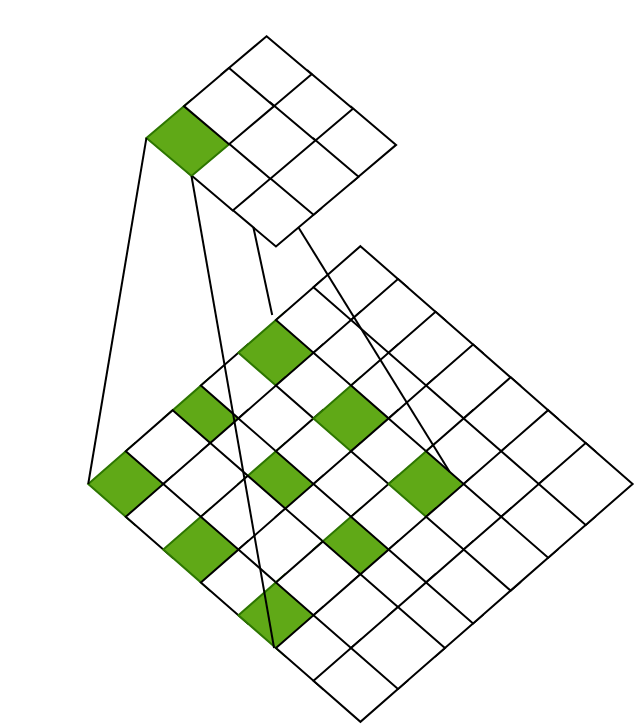 <mxfile version="14.1.8" type="github">
  <diagram id="pWRSaCMweluWEHG15Mob" name="第 1 页">
    <mxGraphModel dx="736" dy="312" grid="1" gridSize="10" guides="1" tooltips="1" connect="1" arrows="1" fold="1" page="1" pageScale="1" pageWidth="827" pageHeight="1169" background="none" math="0" shadow="0">
      <root>
        <mxCell id="0" />
        <mxCell id="1" parent="0" />
        <mxCell id="MHLeArbjAZv4dwWYcliC-340" value="" style="group;labelBorderColor=#000000;" vertex="1" connectable="0" parent="1">
          <mxGeometry x="110" y="60" width="260" height="290" as="geometry" />
        </mxCell>
        <mxCell id="MHLeArbjAZv4dwWYcliC-212" value="" style="group" vertex="1" connectable="0" parent="MHLeArbjAZv4dwWYcliC-340">
          <mxGeometry x="44.116" y="89.082" width="215.884" height="188.617" as="geometry" />
        </mxCell>
        <mxCell id="MHLeArbjAZv4dwWYcliC-199" value="" style="rhombus;whiteSpace=wrap;html=1;fillColor=#60a917;strokeColor=#2D7600;fontColor=#ffffff;" vertex="1" parent="MHLeArbjAZv4dwWYcliC-212">
          <mxGeometry y="98.409" width="46.931" height="41.004" as="geometry" />
        </mxCell>
        <mxCell id="MHLeArbjAZv4dwWYcliC-202" value="" style="group" vertex="1" connectable="0" parent="MHLeArbjAZv4dwWYcliC-212">
          <mxGeometry x="18.773" width="197.112" height="188.617" as="geometry" />
        </mxCell>
        <mxCell id="MHLeArbjAZv4dwWYcliC-192" value="" style="rhombus;whiteSpace=wrap;html=1;fillColor=#60a917;strokeColor=#2D7600;fontColor=#ffffff;" vertex="1" parent="MHLeArbjAZv4dwWYcliC-202">
          <mxGeometry x="18.773" y="65.606" width="46.931" height="41.004" as="geometry" />
        </mxCell>
        <mxCell id="MHLeArbjAZv4dwWYcliC-194" value="" style="rhombus;whiteSpace=wrap;html=1;" vertex="1" parent="MHLeArbjAZv4dwWYcliC-202">
          <mxGeometry x="37.545" y="49.204" width="46.931" height="41.004" as="geometry" />
        </mxCell>
        <mxCell id="MHLeArbjAZv4dwWYcliC-195" value="" style="rhombus;whiteSpace=wrap;html=1;fillColor=#60a917;strokeColor=#2D7600;fontColor=#ffffff;" vertex="1" parent="MHLeArbjAZv4dwWYcliC-202">
          <mxGeometry x="56.318" y="32.803" width="46.931" height="41.004" as="geometry" />
        </mxCell>
        <mxCell id="MHLeArbjAZv4dwWYcliC-196" value="" style="rhombus;whiteSpace=wrap;html=1;" vertex="1" parent="MHLeArbjAZv4dwWYcliC-202">
          <mxGeometry x="75.09" y="16.401" width="46.931" height="41.004" as="geometry" />
        </mxCell>
        <mxCell id="MHLeArbjAZv4dwWYcliC-197" value="" style="rhombus;whiteSpace=wrap;html=1;" vertex="1" parent="MHLeArbjAZv4dwWYcliC-202">
          <mxGeometry y="82.007" width="46.931" height="41.004" as="geometry" />
        </mxCell>
        <mxCell id="MHLeArbjAZv4dwWYcliC-198" value="" style="rhombus;whiteSpace=wrap;html=1;" vertex="1" parent="MHLeArbjAZv4dwWYcliC-202">
          <mxGeometry x="93.863" width="46.931" height="41.004" as="geometry" />
        </mxCell>
        <mxCell id="MHLeArbjAZv4dwWYcliC-220" value="" style="group" vertex="1" connectable="0" parent="MHLeArbjAZv4dwWYcliC-202">
          <mxGeometry y="16.401" width="197.112" height="172.215" as="geometry" />
        </mxCell>
        <mxCell id="MHLeArbjAZv4dwWYcliC-221" value="" style="rhombus;whiteSpace=wrap;html=1;" vertex="1" parent="MHLeArbjAZv4dwWYcliC-220">
          <mxGeometry y="98.409" width="46.931" height="41.004" as="geometry" />
        </mxCell>
        <mxCell id="MHLeArbjAZv4dwWYcliC-222" value="" style="group" vertex="1" connectable="0" parent="MHLeArbjAZv4dwWYcliC-220">
          <mxGeometry x="18.773" width="178.339" height="172.215" as="geometry" />
        </mxCell>
        <mxCell id="MHLeArbjAZv4dwWYcliC-223" value="" style="rhombus;whiteSpace=wrap;html=1;" vertex="1" parent="MHLeArbjAZv4dwWYcliC-222">
          <mxGeometry x="18.773" y="65.606" width="46.931" height="41.004" as="geometry" />
        </mxCell>
        <mxCell id="MHLeArbjAZv4dwWYcliC-224" value="" style="rhombus;whiteSpace=wrap;html=1;" vertex="1" parent="MHLeArbjAZv4dwWYcliC-222">
          <mxGeometry x="37.545" y="49.204" width="46.931" height="41.004" as="geometry" />
        </mxCell>
        <mxCell id="MHLeArbjAZv4dwWYcliC-225" value="" style="rhombus;whiteSpace=wrap;html=1;" vertex="1" parent="MHLeArbjAZv4dwWYcliC-222">
          <mxGeometry x="56.318" y="32.803" width="46.931" height="41.004" as="geometry" />
        </mxCell>
        <mxCell id="MHLeArbjAZv4dwWYcliC-226" value="" style="rhombus;whiteSpace=wrap;html=1;" vertex="1" parent="MHLeArbjAZv4dwWYcliC-222">
          <mxGeometry x="75.09" y="16.401" width="46.931" height="41.004" as="geometry" />
        </mxCell>
        <mxCell id="MHLeArbjAZv4dwWYcliC-227" value="" style="rhombus;whiteSpace=wrap;html=1;" vertex="1" parent="MHLeArbjAZv4dwWYcliC-222">
          <mxGeometry y="82.007" width="46.931" height="41.004" as="geometry" />
        </mxCell>
        <mxCell id="MHLeArbjAZv4dwWYcliC-228" value="" style="rhombus;whiteSpace=wrap;html=1;" vertex="1" parent="MHLeArbjAZv4dwWYcliC-222">
          <mxGeometry x="93.863" width="46.931" height="41.004" as="geometry" />
        </mxCell>
        <mxCell id="MHLeArbjAZv4dwWYcliC-229" value="" style="group" vertex="1" connectable="0" parent="MHLeArbjAZv4dwWYcliC-222">
          <mxGeometry y="16.401" width="178.339" height="155.814" as="geometry" />
        </mxCell>
        <mxCell id="MHLeArbjAZv4dwWYcliC-230" value="" style="rhombus;whiteSpace=wrap;html=1;fillColor=#60a917;strokeColor=#2D7600;fontColor=#ffffff;" vertex="1" parent="MHLeArbjAZv4dwWYcliC-229">
          <mxGeometry y="98.409" width="46.931" height="41.004" as="geometry" />
        </mxCell>
        <mxCell id="MHLeArbjAZv4dwWYcliC-231" value="" style="group" vertex="1" connectable="0" parent="MHLeArbjAZv4dwWYcliC-229">
          <mxGeometry x="18.773" width="159.567" height="155.814" as="geometry" />
        </mxCell>
        <mxCell id="MHLeArbjAZv4dwWYcliC-232" value="" style="rhombus;whiteSpace=wrap;html=1;fillColor=#60a917;strokeColor=#2D7600;fontColor=#ffffff;" vertex="1" parent="MHLeArbjAZv4dwWYcliC-231">
          <mxGeometry x="18.773" y="65.606" width="46.931" height="41.004" as="geometry" />
        </mxCell>
        <mxCell id="MHLeArbjAZv4dwWYcliC-233" value="" style="rhombus;whiteSpace=wrap;html=1;" vertex="1" parent="MHLeArbjAZv4dwWYcliC-231">
          <mxGeometry x="37.545" y="49.204" width="46.931" height="41.004" as="geometry" />
        </mxCell>
        <mxCell id="MHLeArbjAZv4dwWYcliC-234" value="" style="rhombus;whiteSpace=wrap;html=1;fillColor=#60a917;strokeColor=#2D7600;fontColor=#ffffff;" vertex="1" parent="MHLeArbjAZv4dwWYcliC-231">
          <mxGeometry x="56.318" y="32.803" width="46.931" height="41.004" as="geometry" />
        </mxCell>
        <mxCell id="MHLeArbjAZv4dwWYcliC-235" value="" style="rhombus;whiteSpace=wrap;html=1;" vertex="1" parent="MHLeArbjAZv4dwWYcliC-231">
          <mxGeometry x="75.09" y="16.401" width="46.931" height="41.004" as="geometry" />
        </mxCell>
        <mxCell id="MHLeArbjAZv4dwWYcliC-236" value="" style="rhombus;whiteSpace=wrap;html=1;" vertex="1" parent="MHLeArbjAZv4dwWYcliC-231">
          <mxGeometry y="82.007" width="46.931" height="41.004" as="geometry" />
        </mxCell>
        <mxCell id="MHLeArbjAZv4dwWYcliC-237" value="" style="rhombus;whiteSpace=wrap;html=1;" vertex="1" parent="MHLeArbjAZv4dwWYcliC-231">
          <mxGeometry x="93.863" width="46.931" height="41.004" as="geometry" />
        </mxCell>
        <mxCell id="MHLeArbjAZv4dwWYcliC-238" value="" style="group" vertex="1" connectable="0" parent="MHLeArbjAZv4dwWYcliC-231">
          <mxGeometry y="16.401" width="159.567" height="139.412" as="geometry" />
        </mxCell>
        <mxCell id="MHLeArbjAZv4dwWYcliC-239" value="" style="rhombus;whiteSpace=wrap;html=1;" vertex="1" parent="MHLeArbjAZv4dwWYcliC-238">
          <mxGeometry y="98.409" width="46.931" height="41.004" as="geometry" />
        </mxCell>
        <mxCell id="MHLeArbjAZv4dwWYcliC-240" value="" style="group" vertex="1" connectable="0" parent="MHLeArbjAZv4dwWYcliC-238">
          <mxGeometry x="18.773" width="140.794" height="123.011" as="geometry" />
        </mxCell>
        <mxCell id="MHLeArbjAZv4dwWYcliC-241" value="" style="rhombus;whiteSpace=wrap;html=1;" vertex="1" parent="MHLeArbjAZv4dwWYcliC-240">
          <mxGeometry x="18.773" y="65.606" width="46.931" height="41.004" as="geometry" />
        </mxCell>
        <mxCell id="MHLeArbjAZv4dwWYcliC-242" value="" style="rhombus;whiteSpace=wrap;html=1;" vertex="1" parent="MHLeArbjAZv4dwWYcliC-240">
          <mxGeometry x="37.545" y="49.204" width="46.931" height="41.004" as="geometry" />
        </mxCell>
        <mxCell id="MHLeArbjAZv4dwWYcliC-243" value="" style="rhombus;whiteSpace=wrap;html=1;" vertex="1" parent="MHLeArbjAZv4dwWYcliC-240">
          <mxGeometry x="56.318" y="32.803" width="46.931" height="41.004" as="geometry" />
        </mxCell>
        <mxCell id="MHLeArbjAZv4dwWYcliC-244" value="" style="rhombus;whiteSpace=wrap;html=1;" vertex="1" parent="MHLeArbjAZv4dwWYcliC-240">
          <mxGeometry x="75.09" y="16.401" width="46.931" height="41.004" as="geometry" />
        </mxCell>
        <mxCell id="MHLeArbjAZv4dwWYcliC-245" value="" style="rhombus;whiteSpace=wrap;html=1;" vertex="1" parent="MHLeArbjAZv4dwWYcliC-240">
          <mxGeometry y="82.007" width="46.931" height="41.004" as="geometry" />
        </mxCell>
        <mxCell id="MHLeArbjAZv4dwWYcliC-246" value="" style="rhombus;whiteSpace=wrap;html=1;" vertex="1" parent="MHLeArbjAZv4dwWYcliC-240">
          <mxGeometry x="93.863" width="46.931" height="41.004" as="geometry" />
        </mxCell>
        <mxCell id="MHLeArbjAZv4dwWYcliC-249" value="" style="group" vertex="1" connectable="0" parent="MHLeArbjAZv4dwWYcliC-231">
          <mxGeometry x="18.773" y="32.803" width="159.567" height="139.412" as="geometry" />
        </mxCell>
        <mxCell id="MHLeArbjAZv4dwWYcliC-250" value="" style="rhombus;whiteSpace=wrap;html=1;fillColor=#60a917;strokeColor=#2D7600;fontColor=#ffffff;" vertex="1" parent="MHLeArbjAZv4dwWYcliC-249">
          <mxGeometry y="98.409" width="46.931" height="41.004" as="geometry" />
        </mxCell>
        <mxCell id="MHLeArbjAZv4dwWYcliC-251" value="" style="group" vertex="1" connectable="0" parent="MHLeArbjAZv4dwWYcliC-249">
          <mxGeometry x="18.773" width="140.794" height="123.011" as="geometry" />
        </mxCell>
        <mxCell id="MHLeArbjAZv4dwWYcliC-252" value="" style="rhombus;whiteSpace=wrap;html=1;fillColor=#60a917;strokeColor=#2D7600;fontColor=#ffffff;" vertex="1" parent="MHLeArbjAZv4dwWYcliC-251">
          <mxGeometry x="18.773" y="65.606" width="46.931" height="41.004" as="geometry" />
        </mxCell>
        <mxCell id="MHLeArbjAZv4dwWYcliC-253" value="" style="rhombus;whiteSpace=wrap;html=1;" vertex="1" parent="MHLeArbjAZv4dwWYcliC-251">
          <mxGeometry x="37.545" y="49.204" width="46.931" height="41.004" as="geometry" />
        </mxCell>
        <mxCell id="MHLeArbjAZv4dwWYcliC-254" value="" style="rhombus;whiteSpace=wrap;html=1;fillColor=#60a917;strokeColor=#2D7600;fontColor=#ffffff;" vertex="1" parent="MHLeArbjAZv4dwWYcliC-251">
          <mxGeometry x="56.318" y="32.803" width="46.931" height="41.004" as="geometry" />
        </mxCell>
        <mxCell id="MHLeArbjAZv4dwWYcliC-255" value="" style="rhombus;whiteSpace=wrap;html=1;" vertex="1" parent="MHLeArbjAZv4dwWYcliC-251">
          <mxGeometry x="75.09" y="16.401" width="46.931" height="41.004" as="geometry" />
        </mxCell>
        <mxCell id="MHLeArbjAZv4dwWYcliC-256" value="" style="rhombus;whiteSpace=wrap;html=1;" vertex="1" parent="MHLeArbjAZv4dwWYcliC-251">
          <mxGeometry y="82.007" width="46.931" height="41.004" as="geometry" />
        </mxCell>
        <mxCell id="MHLeArbjAZv4dwWYcliC-257" value="" style="rhombus;whiteSpace=wrap;html=1;" vertex="1" parent="MHLeArbjAZv4dwWYcliC-251">
          <mxGeometry x="93.863" width="46.931" height="41.004" as="geometry" />
        </mxCell>
        <mxCell id="MHLeArbjAZv4dwWYcliC-258" value="" style="group" vertex="1" connectable="0" parent="MHLeArbjAZv4dwWYcliC-231">
          <mxGeometry x="37.545" y="49.204" width="159.567" height="139.412" as="geometry" />
        </mxCell>
        <mxCell id="MHLeArbjAZv4dwWYcliC-259" value="" style="rhombus;whiteSpace=wrap;html=1;" vertex="1" parent="MHLeArbjAZv4dwWYcliC-258">
          <mxGeometry y="98.409" width="46.931" height="41.004" as="geometry" />
        </mxCell>
        <mxCell id="MHLeArbjAZv4dwWYcliC-260" value="" style="group" vertex="1" connectable="0" parent="MHLeArbjAZv4dwWYcliC-258">
          <mxGeometry x="18.773" width="140.794" height="123.011" as="geometry" />
        </mxCell>
        <mxCell id="MHLeArbjAZv4dwWYcliC-261" value="" style="rhombus;whiteSpace=wrap;html=1;" vertex="1" parent="MHLeArbjAZv4dwWYcliC-260">
          <mxGeometry x="18.773" y="65.606" width="46.931" height="41.004" as="geometry" />
        </mxCell>
        <mxCell id="MHLeArbjAZv4dwWYcliC-262" value="" style="rhombus;whiteSpace=wrap;html=1;" vertex="1" parent="MHLeArbjAZv4dwWYcliC-260">
          <mxGeometry x="37.545" y="49.204" width="46.931" height="41.004" as="geometry" />
        </mxCell>
        <mxCell id="MHLeArbjAZv4dwWYcliC-263" value="" style="rhombus;whiteSpace=wrap;html=1;" vertex="1" parent="MHLeArbjAZv4dwWYcliC-260">
          <mxGeometry x="56.318" y="32.803" width="46.931" height="41.004" as="geometry" />
        </mxCell>
        <mxCell id="MHLeArbjAZv4dwWYcliC-264" value="" style="rhombus;whiteSpace=wrap;html=1;" vertex="1" parent="MHLeArbjAZv4dwWYcliC-260">
          <mxGeometry x="75.09" y="16.401" width="46.931" height="41.004" as="geometry" />
        </mxCell>
        <mxCell id="MHLeArbjAZv4dwWYcliC-265" value="" style="rhombus;whiteSpace=wrap;html=1;" vertex="1" parent="MHLeArbjAZv4dwWYcliC-260">
          <mxGeometry y="82.007" width="46.931" height="41.004" as="geometry" />
        </mxCell>
        <mxCell id="MHLeArbjAZv4dwWYcliC-266" value="" style="rhombus;whiteSpace=wrap;html=1;" vertex="1" parent="MHLeArbjAZv4dwWYcliC-260">
          <mxGeometry x="93.863" width="46.931" height="41.004" as="geometry" />
        </mxCell>
        <mxCell id="MHLeArbjAZv4dwWYcliC-267" value="" style="group" vertex="1" connectable="0" parent="MHLeArbjAZv4dwWYcliC-231">
          <mxGeometry x="56.318" y="65.606" width="159.567" height="139.412" as="geometry" />
        </mxCell>
        <mxCell id="MHLeArbjAZv4dwWYcliC-268" value="" style="rhombus;whiteSpace=wrap;html=1;" vertex="1" parent="MHLeArbjAZv4dwWYcliC-267">
          <mxGeometry y="98.409" width="46.931" height="41.004" as="geometry" />
        </mxCell>
        <mxCell id="MHLeArbjAZv4dwWYcliC-269" value="" style="group" vertex="1" connectable="0" parent="MHLeArbjAZv4dwWYcliC-267">
          <mxGeometry x="18.773" width="140.794" height="123.011" as="geometry" />
        </mxCell>
        <mxCell id="MHLeArbjAZv4dwWYcliC-270" value="" style="rhombus;whiteSpace=wrap;html=1;" vertex="1" parent="MHLeArbjAZv4dwWYcliC-269">
          <mxGeometry x="18.773" y="65.606" width="46.931" height="41.004" as="geometry" />
        </mxCell>
        <mxCell id="MHLeArbjAZv4dwWYcliC-271" value="" style="rhombus;whiteSpace=wrap;html=1;" vertex="1" parent="MHLeArbjAZv4dwWYcliC-269">
          <mxGeometry x="37.545" y="49.204" width="46.931" height="41.004" as="geometry" />
        </mxCell>
        <mxCell id="MHLeArbjAZv4dwWYcliC-272" value="" style="rhombus;whiteSpace=wrap;html=1;" vertex="1" parent="MHLeArbjAZv4dwWYcliC-269">
          <mxGeometry x="56.318" y="32.803" width="46.931" height="41.004" as="geometry" />
        </mxCell>
        <mxCell id="MHLeArbjAZv4dwWYcliC-273" value="" style="rhombus;whiteSpace=wrap;html=1;" vertex="1" parent="MHLeArbjAZv4dwWYcliC-269">
          <mxGeometry x="75.09" y="16.401" width="46.931" height="41.004" as="geometry" />
        </mxCell>
        <mxCell id="MHLeArbjAZv4dwWYcliC-274" value="" style="rhombus;whiteSpace=wrap;html=1;" vertex="1" parent="MHLeArbjAZv4dwWYcliC-269">
          <mxGeometry y="82.007" width="46.931" height="41.004" as="geometry" />
        </mxCell>
        <mxCell id="MHLeArbjAZv4dwWYcliC-275" value="" style="rhombus;whiteSpace=wrap;html=1;" vertex="1" parent="MHLeArbjAZv4dwWYcliC-269">
          <mxGeometry x="93.863" width="46.931" height="41.004" as="geometry" />
        </mxCell>
        <mxCell id="MHLeArbjAZv4dwWYcliC-296" value="" style="group" vertex="1" connectable="0" parent="MHLeArbjAZv4dwWYcliC-340">
          <mxGeometry y="40.698" width="198.051" height="92.668" as="geometry" />
        </mxCell>
        <mxCell id="MHLeArbjAZv4dwWYcliC-292" value="" style="group" vertex="1" connectable="0" parent="MHLeArbjAZv4dwWYcliC-296">
          <mxGeometry x="93.863" y="-38.543" width="104.188" height="87.125" as="geometry" />
        </mxCell>
        <mxCell id="MHLeArbjAZv4dwWYcliC-291" value="" style="group" vertex="1" connectable="0" parent="MHLeArbjAZv4dwWYcliC-292">
          <mxGeometry x="21.588" y="17.222" width="82.599" height="69.903" as="geometry" />
        </mxCell>
        <mxCell id="MHLeArbjAZv4dwWYcliC-278" value="" style="rhombus;whiteSpace=wrap;html=1;rounded=0;" vertex="1" parent="MHLeArbjAZv4dwWYcliC-291">
          <mxGeometry x="37.545" width="45.054" height="38.129" as="geometry" />
        </mxCell>
        <mxCell id="MHLeArbjAZv4dwWYcliC-280" value="" style="rhombus;whiteSpace=wrap;html=1;rounded=0;" vertex="1" parent="MHLeArbjAZv4dwWYcliC-291">
          <mxGeometry y="31.774" width="45.054" height="38.129" as="geometry" />
        </mxCell>
        <mxCell id="MHLeArbjAZv4dwWYcliC-322" value="" style="group" vertex="1" connectable="0" parent="MHLeArbjAZv4dwWYcliC-296">
          <mxGeometry x="72.274" y="-56.585" width="104.188" height="87.125" as="geometry" />
        </mxCell>
        <mxCell id="MHLeArbjAZv4dwWYcliC-323" value="" style="group" vertex="1" connectable="0" parent="MHLeArbjAZv4dwWYcliC-322">
          <mxGeometry x="21.588" y="17.222" width="82.599" height="69.903" as="geometry" />
        </mxCell>
        <mxCell id="MHLeArbjAZv4dwWYcliC-324" value="" style="rhombus;whiteSpace=wrap;html=1;rounded=0;" vertex="1" parent="MHLeArbjAZv4dwWYcliC-323">
          <mxGeometry x="37.545" width="45.054" height="38.129" as="geometry" />
        </mxCell>
        <mxCell id="MHLeArbjAZv4dwWYcliC-325" value="" style="rhombus;whiteSpace=wrap;html=1;rounded=0;" vertex="1" parent="MHLeArbjAZv4dwWYcliC-323">
          <mxGeometry y="31.774" width="45.054" height="38.129" as="geometry" />
        </mxCell>
        <mxCell id="MHLeArbjAZv4dwWYcliC-327" value="" style="group" vertex="1" connectable="0" parent="MHLeArbjAZv4dwWYcliC-296">
          <mxGeometry x="51.625" y="-73.807" width="104.188" height="87.125" as="geometry" />
        </mxCell>
        <mxCell id="MHLeArbjAZv4dwWYcliC-328" value="" style="group" vertex="1" connectable="0" parent="MHLeArbjAZv4dwWYcliC-327">
          <mxGeometry x="21.588" y="17.222" width="82.599" height="69.903" as="geometry" />
        </mxCell>
        <mxCell id="MHLeArbjAZv4dwWYcliC-329" value="" style="rhombus;whiteSpace=wrap;html=1;rounded=0;" vertex="1" parent="MHLeArbjAZv4dwWYcliC-328">
          <mxGeometry x="37.545" width="45.054" height="38.129" as="geometry" />
        </mxCell>
        <mxCell id="MHLeArbjAZv4dwWYcliC-330" value="" style="rhombus;whiteSpace=wrap;html=1;rounded=0;fillColor=#60a917;strokeColor=#2D7600;fontColor=#ffffff;" vertex="1" parent="MHLeArbjAZv4dwWYcliC-328">
          <mxGeometry y="31.774" width="45.054" height="38.129" as="geometry" />
        </mxCell>
        <mxCell id="MHLeArbjAZv4dwWYcliC-300" value="" style="endArrow=none;html=1;entryX=0;entryY=1;entryDx=0;entryDy=0;exitX=1;exitY=1;exitDx=0;exitDy=0;" edge="1" parent="MHLeArbjAZv4dwWYcliC-340" source="MHLeArbjAZv4dwWYcliC-280" target="MHLeArbjAZv4dwWYcliC-255">
          <mxGeometry width="50" height="50" relative="1" as="geometry">
            <mxPoint x="137.04" y="94.003" as="sourcePoint" />
            <mxPoint x="233.718" y="159.608" as="targetPoint" />
          </mxGeometry>
        </mxCell>
        <mxCell id="MHLeArbjAZv4dwWYcliC-302" value="" style="endArrow=none;html=1;exitX=0;exitY=1;exitDx=0;exitDy=0;" edge="1" parent="MHLeArbjAZv4dwWYcliC-340" source="MHLeArbjAZv4dwWYcliC-280">
          <mxGeometry width="50" height="50" relative="1" as="geometry">
            <mxPoint x="186.787" y="198.972" as="sourcePoint" />
            <mxPoint x="136.101" y="123.525" as="targetPoint" />
          </mxGeometry>
        </mxCell>
        <mxCell id="MHLeArbjAZv4dwWYcliC-279" value="" style="rhombus;whiteSpace=wrap;html=1;rounded=0;" vertex="1" parent="MHLeArbjAZv4dwWYcliC-340">
          <mxGeometry x="134.224" y="35.263" width="45.054" height="38.129" as="geometry" />
        </mxCell>
        <mxCell id="MHLeArbjAZv4dwWYcliC-326" value="" style="rhombus;whiteSpace=wrap;html=1;rounded=0;" vertex="1" parent="MHLeArbjAZv4dwWYcliC-340">
          <mxGeometry x="112.635" y="17.222" width="45.054" height="38.129" as="geometry" />
        </mxCell>
        <mxCell id="MHLeArbjAZv4dwWYcliC-331" value="" style="rhombus;whiteSpace=wrap;html=1;rounded=0;" vertex="1" parent="MHLeArbjAZv4dwWYcliC-340">
          <mxGeometry x="91.986" width="45.054" height="38.129" as="geometry" />
        </mxCell>
        <mxCell id="MHLeArbjAZv4dwWYcliC-332" value="" style="endArrow=none;html=1;entryX=0;entryY=0.5;entryDx=0;entryDy=0;exitX=0;exitY=0.5;exitDx=0;exitDy=0;" edge="1" parent="MHLeArbjAZv4dwWYcliC-340" source="MHLeArbjAZv4dwWYcliC-199" target="MHLeArbjAZv4dwWYcliC-330">
          <mxGeometry width="50" height="50" relative="1" as="geometry">
            <mxPoint x="218.7" y="187.491" as="sourcePoint" />
            <mxPoint x="265.632" y="146.487" as="targetPoint" />
          </mxGeometry>
        </mxCell>
        <mxCell id="MHLeArbjAZv4dwWYcliC-333" value="" style="endArrow=none;html=1;entryX=0.5;entryY=1;entryDx=0;entryDy=0;" edge="1" parent="MHLeArbjAZv4dwWYcliC-340" target="MHLeArbjAZv4dwWYcliC-330">
          <mxGeometry width="50" height="50" relative="1" as="geometry">
            <mxPoint x="137.04" y="290" as="sourcePoint" />
            <mxPoint x="265.632" y="146.487" as="targetPoint" />
          </mxGeometry>
        </mxCell>
      </root>
    </mxGraphModel>
  </diagram>
</mxfile>
